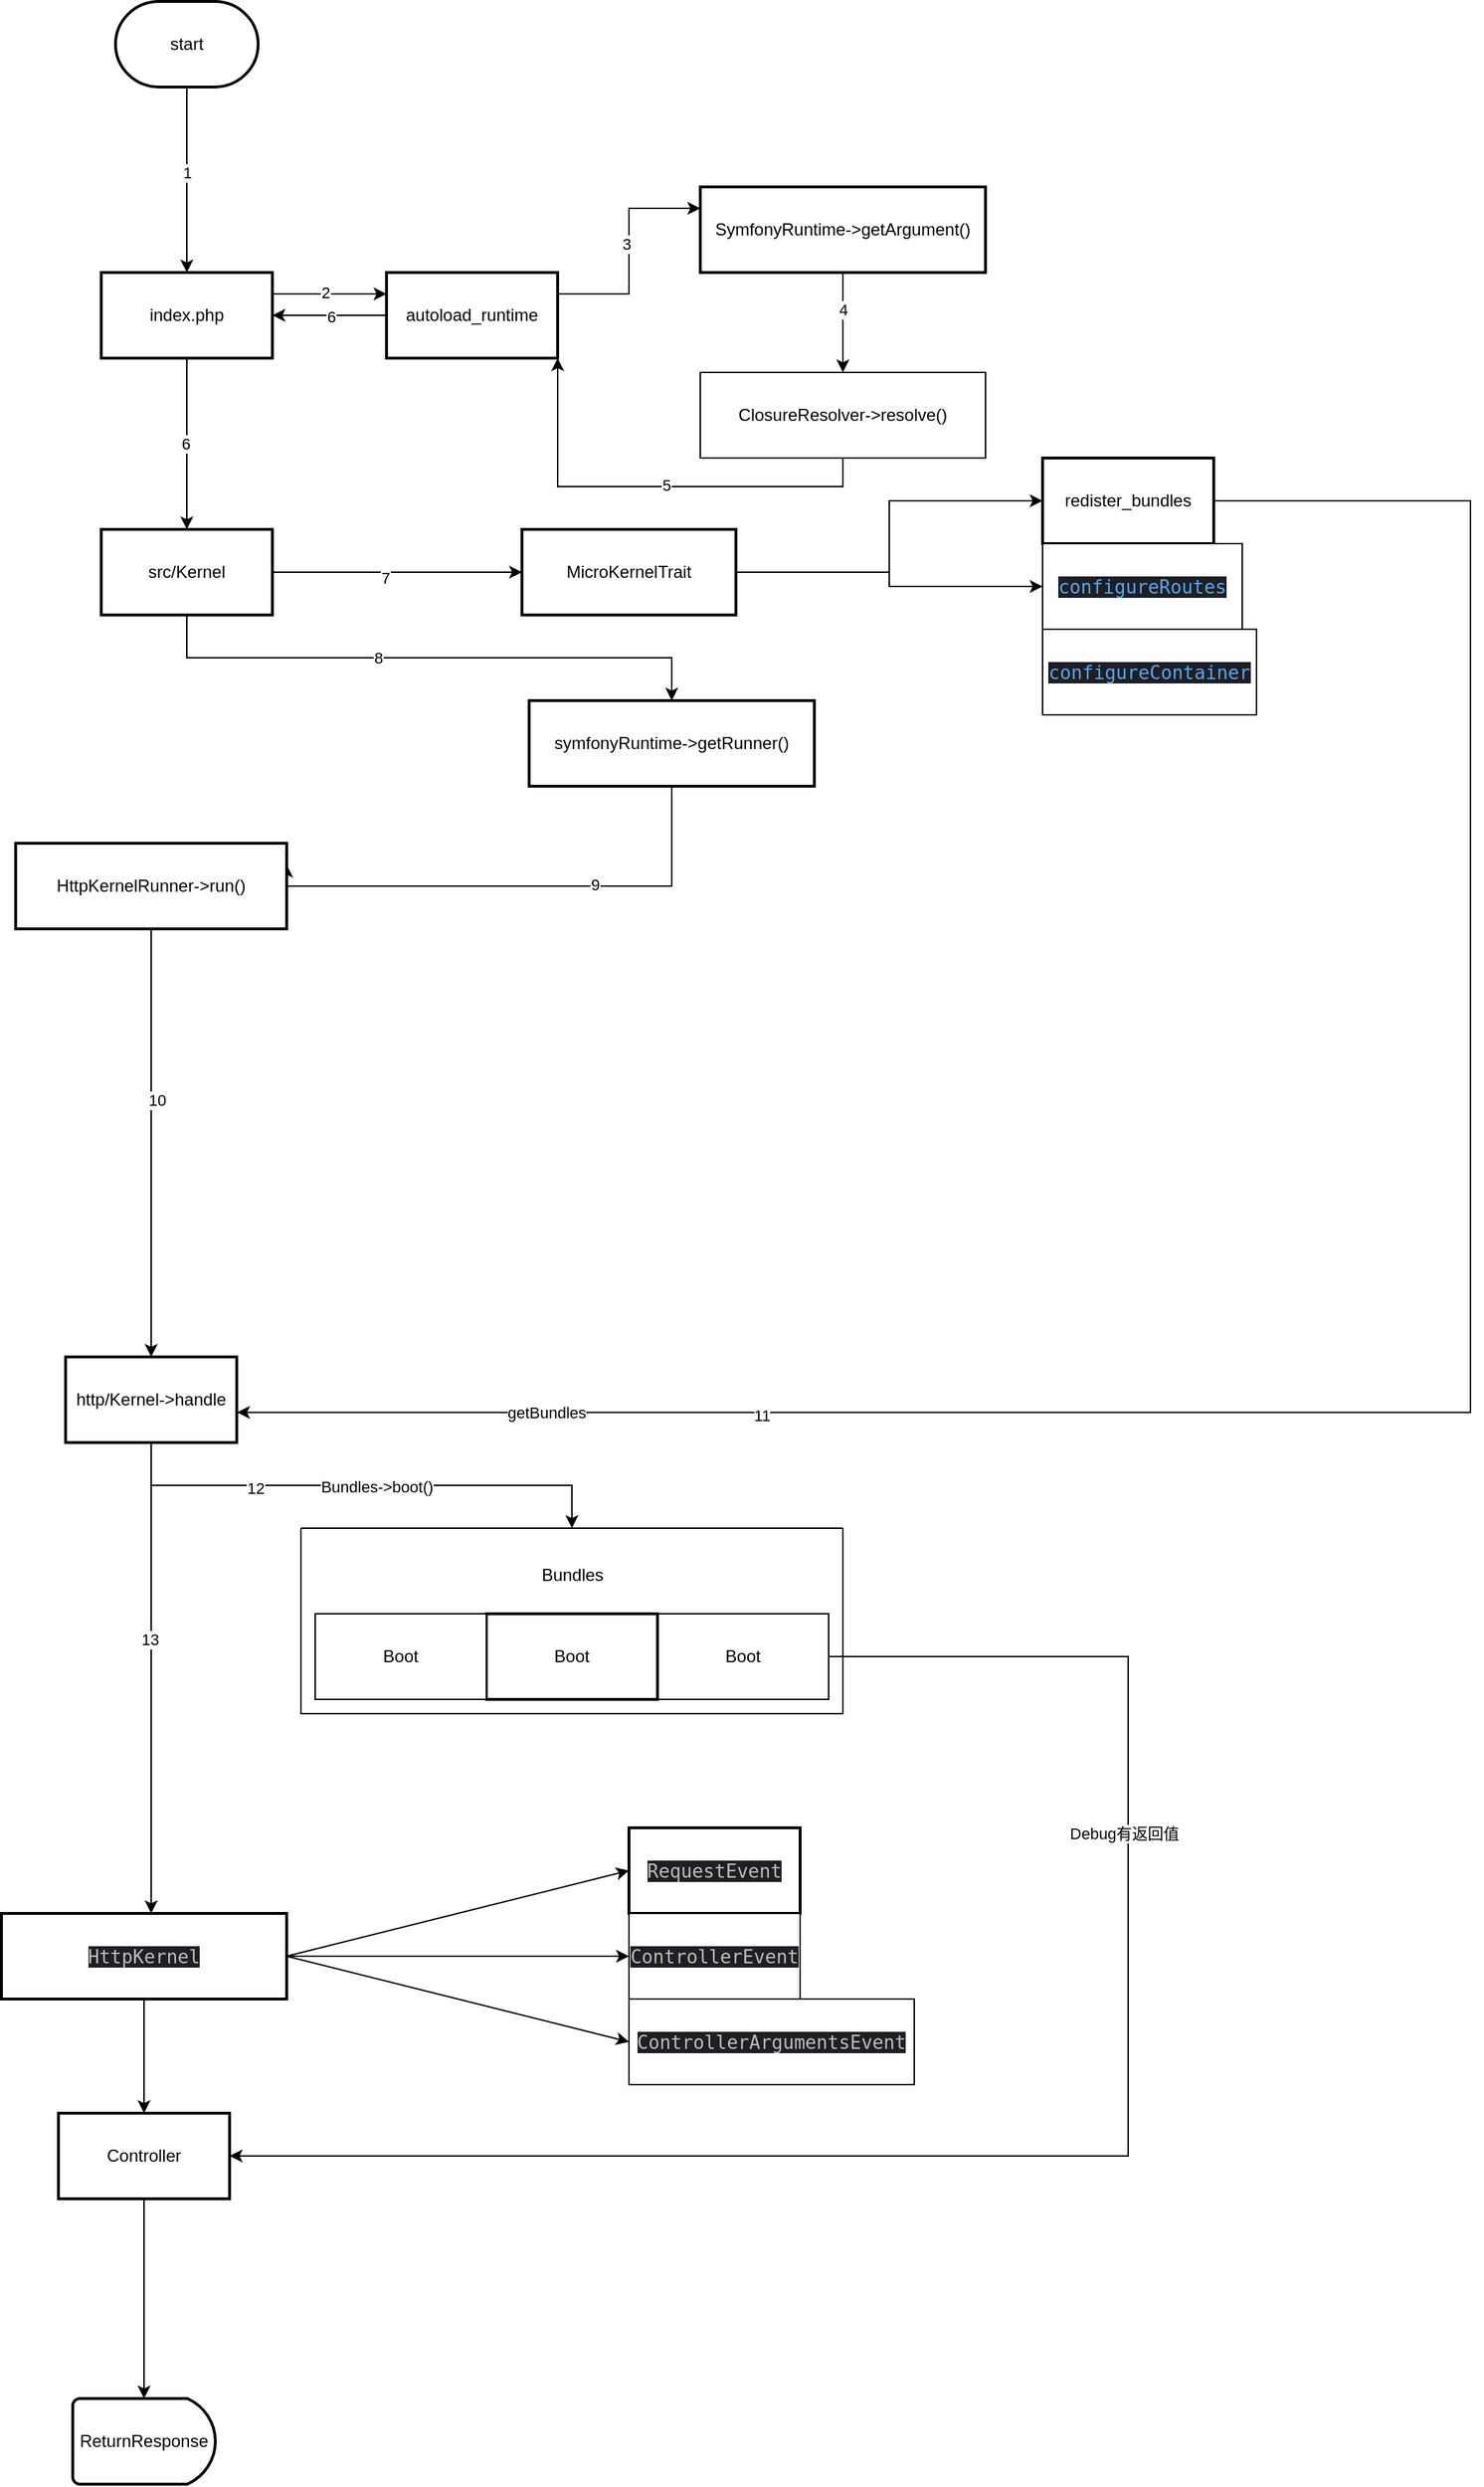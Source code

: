 <mxfile version="24.2.3" type="github">
  <diagram name="Page-1" id="edf60f1a-56cd-e834-aa8a-f176f3a09ee4">
    <mxGraphModel dx="2171" dy="3925" grid="1" gridSize="10" guides="1" tooltips="1" connect="1" arrows="1" fold="1" page="1" pageScale="1" pageWidth="1100" pageHeight="850" background="none" math="0" shadow="0">
      <root>
        <mxCell id="0" />
        <mxCell id="1" parent="0" />
        <mxCell id="9ALi2KaTy-VrY5-sKbWw-7" value="" style="edgeStyle=orthogonalEdgeStyle;rounded=0;orthogonalLoop=1;jettySize=auto;html=1;" edge="1" parent="1" source="9ALi2KaTy-VrY5-sKbWw-1" target="9ALi2KaTy-VrY5-sKbWw-6">
          <mxGeometry relative="1" as="geometry" />
        </mxCell>
        <mxCell id="9ALi2KaTy-VrY5-sKbWw-41" value="1" style="edgeLabel;html=1;align=center;verticalAlign=middle;resizable=0;points=[];" vertex="1" connectable="0" parent="9ALi2KaTy-VrY5-sKbWw-7">
          <mxGeometry x="-0.079" relative="1" as="geometry">
            <mxPoint as="offset" />
          </mxGeometry>
        </mxCell>
        <mxCell id="9ALi2KaTy-VrY5-sKbWw-1" value="start" style="strokeWidth=2;html=1;shape=mxgraph.flowchart.terminator;whiteSpace=wrap;" vertex="1" parent="1">
          <mxGeometry x="190" y="-1880" width="100" height="60" as="geometry" />
        </mxCell>
        <mxCell id="9ALi2KaTy-VrY5-sKbWw-35" style="edgeStyle=orthogonalEdgeStyle;rounded=0;orthogonalLoop=1;jettySize=auto;html=1;exitX=0;exitY=0.5;exitDx=0;exitDy=0;entryX=1;entryY=0.5;entryDx=0;entryDy=0;" edge="1" parent="1" source="9ALi2KaTy-VrY5-sKbWw-2" target="9ALi2KaTy-VrY5-sKbWw-6">
          <mxGeometry relative="1" as="geometry" />
        </mxCell>
        <mxCell id="9ALi2KaTy-VrY5-sKbWw-46" value="6" style="edgeLabel;html=1;align=center;verticalAlign=middle;resizable=0;points=[];" vertex="1" connectable="0" parent="9ALi2KaTy-VrY5-sKbWw-35">
          <mxGeometry x="-0.019" y="1" relative="1" as="geometry">
            <mxPoint as="offset" />
          </mxGeometry>
        </mxCell>
        <mxCell id="9ALi2KaTy-VrY5-sKbWw-38" style="edgeStyle=orthogonalEdgeStyle;rounded=0;orthogonalLoop=1;jettySize=auto;html=1;exitX=1;exitY=0.25;exitDx=0;exitDy=0;entryX=0;entryY=0.25;entryDx=0;entryDy=0;" edge="1" parent="1" source="9ALi2KaTy-VrY5-sKbWw-2" target="9ALi2KaTy-VrY5-sKbWw-4">
          <mxGeometry relative="1" as="geometry" />
        </mxCell>
        <mxCell id="9ALi2KaTy-VrY5-sKbWw-43" value="3" style="edgeLabel;html=1;align=center;verticalAlign=middle;resizable=0;points=[];" vertex="1" connectable="0" parent="9ALi2KaTy-VrY5-sKbWw-38">
          <mxGeometry x="0.06" y="2" relative="1" as="geometry">
            <mxPoint as="offset" />
          </mxGeometry>
        </mxCell>
        <mxCell id="9ALi2KaTy-VrY5-sKbWw-2" value="autoload_runtime" style="whiteSpace=wrap;html=1;strokeWidth=2;" vertex="1" parent="1">
          <mxGeometry x="380" y="-1690" width="120" height="60" as="geometry" />
        </mxCell>
        <mxCell id="9ALi2KaTy-VrY5-sKbWw-32" value="" style="edgeStyle=orthogonalEdgeStyle;rounded=0;orthogonalLoop=1;jettySize=auto;html=1;entryX=0.5;entryY=0;entryDx=0;entryDy=0;" edge="1" parent="1" source="9ALi2KaTy-VrY5-sKbWw-4" target="9ALi2KaTy-VrY5-sKbWw-90">
          <mxGeometry relative="1" as="geometry">
            <mxPoint x="700" y="-1600" as="targetPoint" />
          </mxGeometry>
        </mxCell>
        <mxCell id="9ALi2KaTy-VrY5-sKbWw-44" value="4" style="edgeLabel;html=1;align=center;verticalAlign=middle;resizable=0;points=[];" vertex="1" connectable="0" parent="9ALi2KaTy-VrY5-sKbWw-32">
          <mxGeometry x="-0.278" relative="1" as="geometry">
            <mxPoint as="offset" />
          </mxGeometry>
        </mxCell>
        <mxCell id="9ALi2KaTy-VrY5-sKbWw-4" value="SymfonyRuntime-&amp;gt;getArgument()" style="whiteSpace=wrap;html=1;strokeWidth=2;" vertex="1" parent="1">
          <mxGeometry x="600" y="-1750" width="200" height="60" as="geometry" />
        </mxCell>
        <mxCell id="9ALi2KaTy-VrY5-sKbWw-40" style="edgeStyle=orthogonalEdgeStyle;rounded=0;orthogonalLoop=1;jettySize=auto;html=1;exitX=1;exitY=0.25;exitDx=0;exitDy=0;entryX=0;entryY=0.25;entryDx=0;entryDy=0;" edge="1" parent="1" source="9ALi2KaTy-VrY5-sKbWw-6" target="9ALi2KaTy-VrY5-sKbWw-2">
          <mxGeometry relative="1" as="geometry" />
        </mxCell>
        <mxCell id="9ALi2KaTy-VrY5-sKbWw-42" value="2" style="edgeLabel;html=1;align=center;verticalAlign=middle;resizable=0;points=[];" vertex="1" connectable="0" parent="9ALi2KaTy-VrY5-sKbWw-40">
          <mxGeometry x="-0.092" y="1" relative="1" as="geometry">
            <mxPoint as="offset" />
          </mxGeometry>
        </mxCell>
        <mxCell id="9ALi2KaTy-VrY5-sKbWw-60" value="" style="edgeStyle=orthogonalEdgeStyle;rounded=0;orthogonalLoop=1;jettySize=auto;html=1;" edge="1" parent="1" source="9ALi2KaTy-VrY5-sKbWw-6" target="9ALi2KaTy-VrY5-sKbWw-59">
          <mxGeometry relative="1" as="geometry" />
        </mxCell>
        <mxCell id="9ALi2KaTy-VrY5-sKbWw-81" value="6" style="edgeLabel;html=1;align=center;verticalAlign=middle;resizable=0;points=[];" vertex="1" connectable="0" parent="9ALi2KaTy-VrY5-sKbWw-60">
          <mxGeometry y="-1" relative="1" as="geometry">
            <mxPoint as="offset" />
          </mxGeometry>
        </mxCell>
        <mxCell id="9ALi2KaTy-VrY5-sKbWw-6" value="index.php" style="whiteSpace=wrap;html=1;strokeWidth=2;" vertex="1" parent="1">
          <mxGeometry x="180" y="-1690" width="120" height="60" as="geometry" />
        </mxCell>
        <mxCell id="9ALi2KaTy-VrY5-sKbWw-12" value="" style="edgeStyle=orthogonalEdgeStyle;rounded=0;orthogonalLoop=1;jettySize=auto;html=1;exitX=0.5;exitY=1;exitDx=0;exitDy=0;" edge="1" parent="1" source="9ALi2KaTy-VrY5-sKbWw-59" target="9ALi2KaTy-VrY5-sKbWw-11">
          <mxGeometry relative="1" as="geometry">
            <mxPoint x="310" y="-1430" as="sourcePoint" />
          </mxGeometry>
        </mxCell>
        <mxCell id="9ALi2KaTy-VrY5-sKbWw-49" value="8" style="edgeLabel;html=1;align=center;verticalAlign=middle;resizable=0;points=[];" vertex="1" connectable="0" parent="9ALi2KaTy-VrY5-sKbWw-12">
          <mxGeometry x="-0.183" relative="1" as="geometry">
            <mxPoint as="offset" />
          </mxGeometry>
        </mxCell>
        <mxCell id="9ALi2KaTy-VrY5-sKbWw-48" style="edgeStyle=orthogonalEdgeStyle;rounded=0;orthogonalLoop=1;jettySize=auto;html=1;exitX=0.5;exitY=1;exitDx=0;exitDy=0;entryX=1;entryY=0.25;entryDx=0;entryDy=0;" edge="1" parent="1" source="9ALi2KaTy-VrY5-sKbWw-11" target="9ALi2KaTy-VrY5-sKbWw-13">
          <mxGeometry relative="1" as="geometry">
            <mxPoint x="310" y="-1145" as="targetPoint" />
            <Array as="points">
              <mxPoint x="580" y="-1260" />
              <mxPoint x="310" y="-1260" />
            </Array>
          </mxGeometry>
        </mxCell>
        <mxCell id="9ALi2KaTy-VrY5-sKbWw-50" value="9" style="edgeLabel;html=1;align=center;verticalAlign=middle;resizable=0;points=[];" vertex="1" connectable="0" parent="9ALi2KaTy-VrY5-sKbWw-48">
          <mxGeometry x="-0.3" y="-1" relative="1" as="geometry">
            <mxPoint as="offset" />
          </mxGeometry>
        </mxCell>
        <mxCell id="9ALi2KaTy-VrY5-sKbWw-11" value="symfonyRuntime-&amp;gt;getRunner()" style="whiteSpace=wrap;html=1;strokeWidth=2;" vertex="1" parent="1">
          <mxGeometry x="480" y="-1390" width="200" height="60" as="geometry" />
        </mxCell>
        <mxCell id="9ALi2KaTy-VrY5-sKbWw-58" value="" style="edgeStyle=orthogonalEdgeStyle;rounded=0;orthogonalLoop=1;jettySize=auto;html=1;" edge="1" parent="1" source="9ALi2KaTy-VrY5-sKbWw-13" target="9ALi2KaTy-VrY5-sKbWw-57">
          <mxGeometry relative="1" as="geometry" />
        </mxCell>
        <mxCell id="9ALi2KaTy-VrY5-sKbWw-83" value="10" style="edgeLabel;html=1;align=center;verticalAlign=middle;resizable=0;points=[];" vertex="1" connectable="0" parent="9ALi2KaTy-VrY5-sKbWw-58">
          <mxGeometry x="-0.2" y="4" relative="1" as="geometry">
            <mxPoint as="offset" />
          </mxGeometry>
        </mxCell>
        <mxCell id="9ALi2KaTy-VrY5-sKbWw-13" value="HttpKernelRunner-&amp;gt;run()" style="whiteSpace=wrap;html=1;strokeWidth=2;" vertex="1" parent="1">
          <mxGeometry x="120" y="-1290" width="190" height="60" as="geometry" />
        </mxCell>
        <mxCell id="9ALi2KaTy-VrY5-sKbWw-88" value="" style="edgeStyle=orthogonalEdgeStyle;rounded=0;orthogonalLoop=1;jettySize=auto;html=1;" edge="1" parent="1" source="9ALi2KaTy-VrY5-sKbWw-15" target="9ALi2KaTy-VrY5-sKbWw-87">
          <mxGeometry relative="1" as="geometry" />
        </mxCell>
        <mxCell id="9ALi2KaTy-VrY5-sKbWw-15" value="&lt;div style=&quot;background-color:#1e1f22;color:#bcbec4&quot;&gt;&lt;pre style=&quot;font-family:&#39;JetBrains Mono&#39;,monospace;font-size:9.8pt;&quot;&gt;HttpKernel&lt;/pre&gt;&lt;/div&gt;" style="whiteSpace=wrap;html=1;strokeWidth=2;" vertex="1" parent="1">
          <mxGeometry x="110" y="-540" width="200" height="60" as="geometry" />
        </mxCell>
        <mxCell id="9ALi2KaTy-VrY5-sKbWw-17" value="&lt;div style=&quot;background-color:#1e1f22;color:#bcbec4&quot;&gt;&lt;pre style=&quot;font-family:&#39;JetBrains Mono&#39;,monospace;font-size:9.8pt;&quot;&gt;RequestEvent&lt;/pre&gt;&lt;/div&gt;" style="whiteSpace=wrap;html=1;strokeWidth=2;" vertex="1" parent="1">
          <mxGeometry x="550" y="-600" width="120" height="60" as="geometry" />
        </mxCell>
        <mxCell id="9ALi2KaTy-VrY5-sKbWw-20" value="&lt;div style=&quot;background-color:#1e1f22;color:#bcbec4&quot;&gt;&lt;pre style=&quot;font-family:&#39;JetBrains Mono&#39;,monospace;font-size:9.8pt;&quot;&gt;ControllerEvent&lt;/pre&gt;&lt;/div&gt;" style="rounded=0;whiteSpace=wrap;html=1;" vertex="1" parent="1">
          <mxGeometry x="550" y="-540" width="120" height="60" as="geometry" />
        </mxCell>
        <mxCell id="9ALi2KaTy-VrY5-sKbWw-21" value="&lt;div style=&quot;background-color:#1e1f22;color:#bcbec4&quot;&gt;&lt;pre style=&quot;font-family:&#39;JetBrains Mono&#39;,monospace;font-size:9.8pt;&quot;&gt;ControllerArgumentsEvent&lt;/pre&gt;&lt;/div&gt;" style="rounded=0;whiteSpace=wrap;html=1;" vertex="1" parent="1">
          <mxGeometry x="550" y="-480" width="200" height="60" as="geometry" />
        </mxCell>
        <mxCell id="9ALi2KaTy-VrY5-sKbWw-22" value="" style="endArrow=classic;html=1;rounded=0;entryX=0;entryY=0.5;entryDx=0;entryDy=0;exitX=1;exitY=0.5;exitDx=0;exitDy=0;" edge="1" parent="1" source="9ALi2KaTy-VrY5-sKbWw-15" target="9ALi2KaTy-VrY5-sKbWw-20">
          <mxGeometry width="50" height="50" relative="1" as="geometry">
            <mxPoint x="770" y="-1130" as="sourcePoint" />
            <mxPoint x="560" y="-1060" as="targetPoint" />
          </mxGeometry>
        </mxCell>
        <mxCell id="9ALi2KaTy-VrY5-sKbWw-23" value="" style="endArrow=classic;html=1;rounded=0;entryX=0;entryY=0.5;entryDx=0;entryDy=0;exitX=1;exitY=0.5;exitDx=0;exitDy=0;" edge="1" parent="1" source="9ALi2KaTy-VrY5-sKbWw-15" target="9ALi2KaTy-VrY5-sKbWw-21">
          <mxGeometry width="50" height="50" relative="1" as="geometry">
            <mxPoint x="770" y="-1130" as="sourcePoint" />
            <mxPoint x="680" y="-920" as="targetPoint" />
          </mxGeometry>
        </mxCell>
        <mxCell id="9ALi2KaTy-VrY5-sKbWw-24" value="" style="endArrow=classic;html=1;rounded=0;entryX=0;entryY=0.5;entryDx=0;entryDy=0;exitX=1;exitY=0.5;exitDx=0;exitDy=0;" edge="1" parent="1" source="9ALi2KaTy-VrY5-sKbWw-15" target="9ALi2KaTy-VrY5-sKbWw-17">
          <mxGeometry width="50" height="50" relative="1" as="geometry">
            <mxPoint x="670" y="-1100" as="sourcePoint" />
            <mxPoint x="690" y="-910" as="targetPoint" />
          </mxGeometry>
        </mxCell>
        <mxCell id="9ALi2KaTy-VrY5-sKbWw-33" style="edgeStyle=orthogonalEdgeStyle;rounded=0;orthogonalLoop=1;jettySize=auto;html=1;exitX=0.5;exitY=1;exitDx=0;exitDy=0;entryX=1;entryY=1;entryDx=0;entryDy=0;" edge="1" parent="1" source="9ALi2KaTy-VrY5-sKbWw-90" target="9ALi2KaTy-VrY5-sKbWw-2">
          <mxGeometry relative="1" as="geometry">
            <mxPoint x="700" y="-1560" as="sourcePoint" />
          </mxGeometry>
        </mxCell>
        <mxCell id="9ALi2KaTy-VrY5-sKbWw-45" value="5" style="edgeLabel;html=1;align=center;verticalAlign=middle;resizable=0;points=[];" vertex="1" connectable="0" parent="9ALi2KaTy-VrY5-sKbWw-33">
          <mxGeometry x="-0.067" y="-1" relative="1" as="geometry">
            <mxPoint as="offset" />
          </mxGeometry>
        </mxCell>
        <mxCell id="9ALi2KaTy-VrY5-sKbWw-80" style="edgeStyle=orthogonalEdgeStyle;rounded=0;orthogonalLoop=1;jettySize=auto;html=1;exitX=0.5;exitY=1;exitDx=0;exitDy=0;" edge="1" parent="1" source="9ALi2KaTy-VrY5-sKbWw-57" target="9ALi2KaTy-VrY5-sKbWw-15">
          <mxGeometry relative="1" as="geometry">
            <Array as="points">
              <mxPoint x="215" y="-510" />
              <mxPoint x="215" y="-510" />
            </Array>
          </mxGeometry>
        </mxCell>
        <mxCell id="9ALi2KaTy-VrY5-sKbWw-86" value="13" style="edgeLabel;html=1;align=center;verticalAlign=middle;resizable=0;points=[];" vertex="1" connectable="0" parent="9ALi2KaTy-VrY5-sKbWw-80">
          <mxGeometry x="-0.165" y="-1" relative="1" as="geometry">
            <mxPoint as="offset" />
          </mxGeometry>
        </mxCell>
        <mxCell id="9ALi2KaTy-VrY5-sKbWw-57" value="http/Kernel-&amp;gt;handle" style="whiteSpace=wrap;html=1;strokeWidth=2;" vertex="1" parent="1">
          <mxGeometry x="155" y="-930" width="120" height="60" as="geometry" />
        </mxCell>
        <mxCell id="9ALi2KaTy-VrY5-sKbWw-62" value="" style="edgeStyle=orthogonalEdgeStyle;rounded=0;orthogonalLoop=1;jettySize=auto;html=1;" edge="1" parent="1" source="9ALi2KaTy-VrY5-sKbWw-59" target="9ALi2KaTy-VrY5-sKbWw-61">
          <mxGeometry relative="1" as="geometry" />
        </mxCell>
        <mxCell id="9ALi2KaTy-VrY5-sKbWw-82" value="7" style="edgeLabel;html=1;align=center;verticalAlign=middle;resizable=0;points=[];" vertex="1" connectable="0" parent="9ALi2KaTy-VrY5-sKbWw-62">
          <mxGeometry x="-0.102" y="-4" relative="1" as="geometry">
            <mxPoint as="offset" />
          </mxGeometry>
        </mxCell>
        <mxCell id="9ALi2KaTy-VrY5-sKbWw-59" value="src/Kernel" style="whiteSpace=wrap;html=1;strokeWidth=2;" vertex="1" parent="1">
          <mxGeometry x="180" y="-1510" width="120" height="60" as="geometry" />
        </mxCell>
        <mxCell id="9ALi2KaTy-VrY5-sKbWw-64" value="" style="edgeStyle=orthogonalEdgeStyle;rounded=0;orthogonalLoop=1;jettySize=auto;html=1;" edge="1" parent="1" source="9ALi2KaTy-VrY5-sKbWw-61" target="9ALi2KaTy-VrY5-sKbWw-63">
          <mxGeometry relative="1" as="geometry" />
        </mxCell>
        <mxCell id="9ALi2KaTy-VrY5-sKbWw-66" style="edgeStyle=orthogonalEdgeStyle;rounded=0;orthogonalLoop=1;jettySize=auto;html=1;exitX=1;exitY=0.5;exitDx=0;exitDy=0;entryX=0;entryY=0.5;entryDx=0;entryDy=0;" edge="1" parent="1" source="9ALi2KaTy-VrY5-sKbWw-61" target="9ALi2KaTy-VrY5-sKbWw-65">
          <mxGeometry relative="1" as="geometry" />
        </mxCell>
        <mxCell id="9ALi2KaTy-VrY5-sKbWw-61" value="MicroKernelTrait" style="whiteSpace=wrap;html=1;strokeWidth=2;" vertex="1" parent="1">
          <mxGeometry x="475" y="-1510" width="150" height="60" as="geometry" />
        </mxCell>
        <mxCell id="9ALi2KaTy-VrY5-sKbWw-63" value="redister_bundles" style="whiteSpace=wrap;html=1;strokeWidth=2;" vertex="1" parent="1">
          <mxGeometry x="840" y="-1560" width="120" height="60" as="geometry" />
        </mxCell>
        <mxCell id="9ALi2KaTy-VrY5-sKbWw-65" value="&lt;div style=&quot;background-color:#1e1f22;color:#bcbec4&quot;&gt;&lt;pre style=&quot;font-family:&#39;JetBrains Mono&#39;,monospace;font-size:9.8pt;&quot;&gt;&lt;span style=&quot;color:#56a8f5;&quot;&gt;configureRoutes&lt;/span&gt;&lt;/pre&gt;&lt;/div&gt;" style="rounded=0;whiteSpace=wrap;html=1;" vertex="1" parent="1">
          <mxGeometry x="840" y="-1500" width="140" height="60" as="geometry" />
        </mxCell>
        <mxCell id="9ALi2KaTy-VrY5-sKbWw-67" value="&lt;div style=&quot;background-color:#1e1f22;color:#bcbec4&quot;&gt;&lt;pre style=&quot;font-family:&#39;JetBrains Mono&#39;,monospace;font-size:9.8pt;&quot;&gt;&lt;span style=&quot;color:#56a8f5;&quot;&gt;configureContainer&lt;/span&gt;&lt;/pre&gt;&lt;/div&gt;" style="rounded=0;whiteSpace=wrap;html=1;" vertex="1" parent="1">
          <mxGeometry x="840" y="-1440" width="150" height="60" as="geometry" />
        </mxCell>
        <mxCell id="9ALi2KaTy-VrY5-sKbWw-69" style="edgeStyle=orthogonalEdgeStyle;rounded=0;orthogonalLoop=1;jettySize=auto;html=1;exitX=1;exitY=0.5;exitDx=0;exitDy=0;entryX=1.002;entryY=0.648;entryDx=0;entryDy=0;entryPerimeter=0;" edge="1" parent="1" source="9ALi2KaTy-VrY5-sKbWw-63" target="9ALi2KaTy-VrY5-sKbWw-57">
          <mxGeometry relative="1" as="geometry">
            <Array as="points">
              <mxPoint x="1140" y="-1530" />
              <mxPoint x="1140" y="-891" />
            </Array>
          </mxGeometry>
        </mxCell>
        <mxCell id="9ALi2KaTy-VrY5-sKbWw-70" value="getBundles" style="edgeLabel;html=1;align=center;verticalAlign=middle;resizable=0;points=[];" vertex="1" connectable="0" parent="9ALi2KaTy-VrY5-sKbWw-69">
          <mxGeometry x="0.743" relative="1" as="geometry">
            <mxPoint as="offset" />
          </mxGeometry>
        </mxCell>
        <mxCell id="9ALi2KaTy-VrY5-sKbWw-84" value="11" style="edgeLabel;html=1;align=center;verticalAlign=middle;resizable=0;points=[];" vertex="1" connectable="0" parent="9ALi2KaTy-VrY5-sKbWw-69">
          <mxGeometry x="0.563" y="2" relative="1" as="geometry">
            <mxPoint as="offset" />
          </mxGeometry>
        </mxCell>
        <mxCell id="9ALi2KaTy-VrY5-sKbWw-75" value="" style="swimlane;startSize=0;" vertex="1" parent="1">
          <mxGeometry x="320" y="-810" width="380" height="130" as="geometry" />
        </mxCell>
        <mxCell id="9ALi2KaTy-VrY5-sKbWw-76" value="Bundles" style="text;html=1;align=center;verticalAlign=middle;resizable=0;points=[];autosize=1;strokeColor=none;fillColor=none;" vertex="1" parent="9ALi2KaTy-VrY5-sKbWw-75">
          <mxGeometry x="155" y="18" width="70" height="30" as="geometry" />
        </mxCell>
        <mxCell id="9ALi2KaTy-VrY5-sKbWw-78" value="Boot" style="rounded=0;whiteSpace=wrap;html=1;" vertex="1" parent="9ALi2KaTy-VrY5-sKbWw-75">
          <mxGeometry x="250" y="60" width="120" height="60" as="geometry" />
        </mxCell>
        <mxCell id="9ALi2KaTy-VrY5-sKbWw-71" value="Boot" style="whiteSpace=wrap;html=1;strokeWidth=2;" vertex="1" parent="9ALi2KaTy-VrY5-sKbWw-75">
          <mxGeometry x="130" y="60" width="120" height="60" as="geometry" />
        </mxCell>
        <mxCell id="9ALi2KaTy-VrY5-sKbWw-73" value="Boot" style="rounded=0;whiteSpace=wrap;html=1;" vertex="1" parent="9ALi2KaTy-VrY5-sKbWw-75">
          <mxGeometry x="10" y="60" width="120" height="60" as="geometry" />
        </mxCell>
        <mxCell id="9ALi2KaTy-VrY5-sKbWw-77" style="edgeStyle=orthogonalEdgeStyle;rounded=0;orthogonalLoop=1;jettySize=auto;html=1;exitX=0.5;exitY=1;exitDx=0;exitDy=0;" edge="1" parent="1" source="9ALi2KaTy-VrY5-sKbWw-57" target="9ALi2KaTy-VrY5-sKbWw-75">
          <mxGeometry relative="1" as="geometry">
            <mxPoint x="215" y="-770" as="targetPoint" />
          </mxGeometry>
        </mxCell>
        <mxCell id="9ALi2KaTy-VrY5-sKbWw-85" value="12" style="edgeLabel;html=1;align=center;verticalAlign=middle;resizable=0;points=[];" vertex="1" connectable="0" parent="9ALi2KaTy-VrY5-sKbWw-77">
          <mxGeometry x="-0.423" y="-2" relative="1" as="geometry">
            <mxPoint as="offset" />
          </mxGeometry>
        </mxCell>
        <mxCell id="9ALi2KaTy-VrY5-sKbWw-89" value="Bundles-&amp;gt;boot()" style="edgeLabel;html=1;align=center;verticalAlign=middle;resizable=0;points=[];" vertex="1" connectable="0" parent="9ALi2KaTy-VrY5-sKbWw-77">
          <mxGeometry x="0.059" y="-1" relative="1" as="geometry">
            <mxPoint as="offset" />
          </mxGeometry>
        </mxCell>
        <mxCell id="9ALi2KaTy-VrY5-sKbWw-98" style="edgeStyle=orthogonalEdgeStyle;rounded=0;orthogonalLoop=1;jettySize=auto;html=1;exitX=0.5;exitY=1;exitDx=0;exitDy=0;" edge="1" parent="1" source="9ALi2KaTy-VrY5-sKbWw-87" target="9ALi2KaTy-VrY5-sKbWw-97">
          <mxGeometry relative="1" as="geometry" />
        </mxCell>
        <mxCell id="9ALi2KaTy-VrY5-sKbWw-87" value="Controller" style="whiteSpace=wrap;html=1;strokeWidth=2;" vertex="1" parent="1">
          <mxGeometry x="150" y="-400" width="120" height="60" as="geometry" />
        </mxCell>
        <mxCell id="9ALi2KaTy-VrY5-sKbWw-90" value="ClosureResolver-&amp;gt;resolve()" style="rounded=0;whiteSpace=wrap;html=1;" vertex="1" parent="1">
          <mxGeometry x="600" y="-1620" width="200" height="60" as="geometry" />
        </mxCell>
        <mxCell id="9ALi2KaTy-VrY5-sKbWw-93" style="edgeStyle=orthogonalEdgeStyle;rounded=0;orthogonalLoop=1;jettySize=auto;html=1;exitX=1;exitY=0.5;exitDx=0;exitDy=0;entryX=1;entryY=0.5;entryDx=0;entryDy=0;" edge="1" parent="1" source="9ALi2KaTy-VrY5-sKbWw-78" target="9ALi2KaTy-VrY5-sKbWw-87">
          <mxGeometry relative="1" as="geometry">
            <Array as="points">
              <mxPoint x="900" y="-720" />
              <mxPoint x="900" y="-370" />
            </Array>
          </mxGeometry>
        </mxCell>
        <mxCell id="9ALi2KaTy-VrY5-sKbWw-94" value="Debug有返回值" style="edgeLabel;html=1;align=center;verticalAlign=middle;resizable=0;points=[];" vertex="1" connectable="0" parent="9ALi2KaTy-VrY5-sKbWw-93">
          <mxGeometry x="-0.439" y="-3" relative="1" as="geometry">
            <mxPoint as="offset" />
          </mxGeometry>
        </mxCell>
        <mxCell id="9ALi2KaTy-VrY5-sKbWw-97" value="ReturnResponse" style="strokeWidth=2;html=1;shape=mxgraph.flowchart.delay;whiteSpace=wrap;" vertex="1" parent="1">
          <mxGeometry x="160" y="-200" width="100" height="60" as="geometry" />
        </mxCell>
      </root>
    </mxGraphModel>
  </diagram>
</mxfile>
